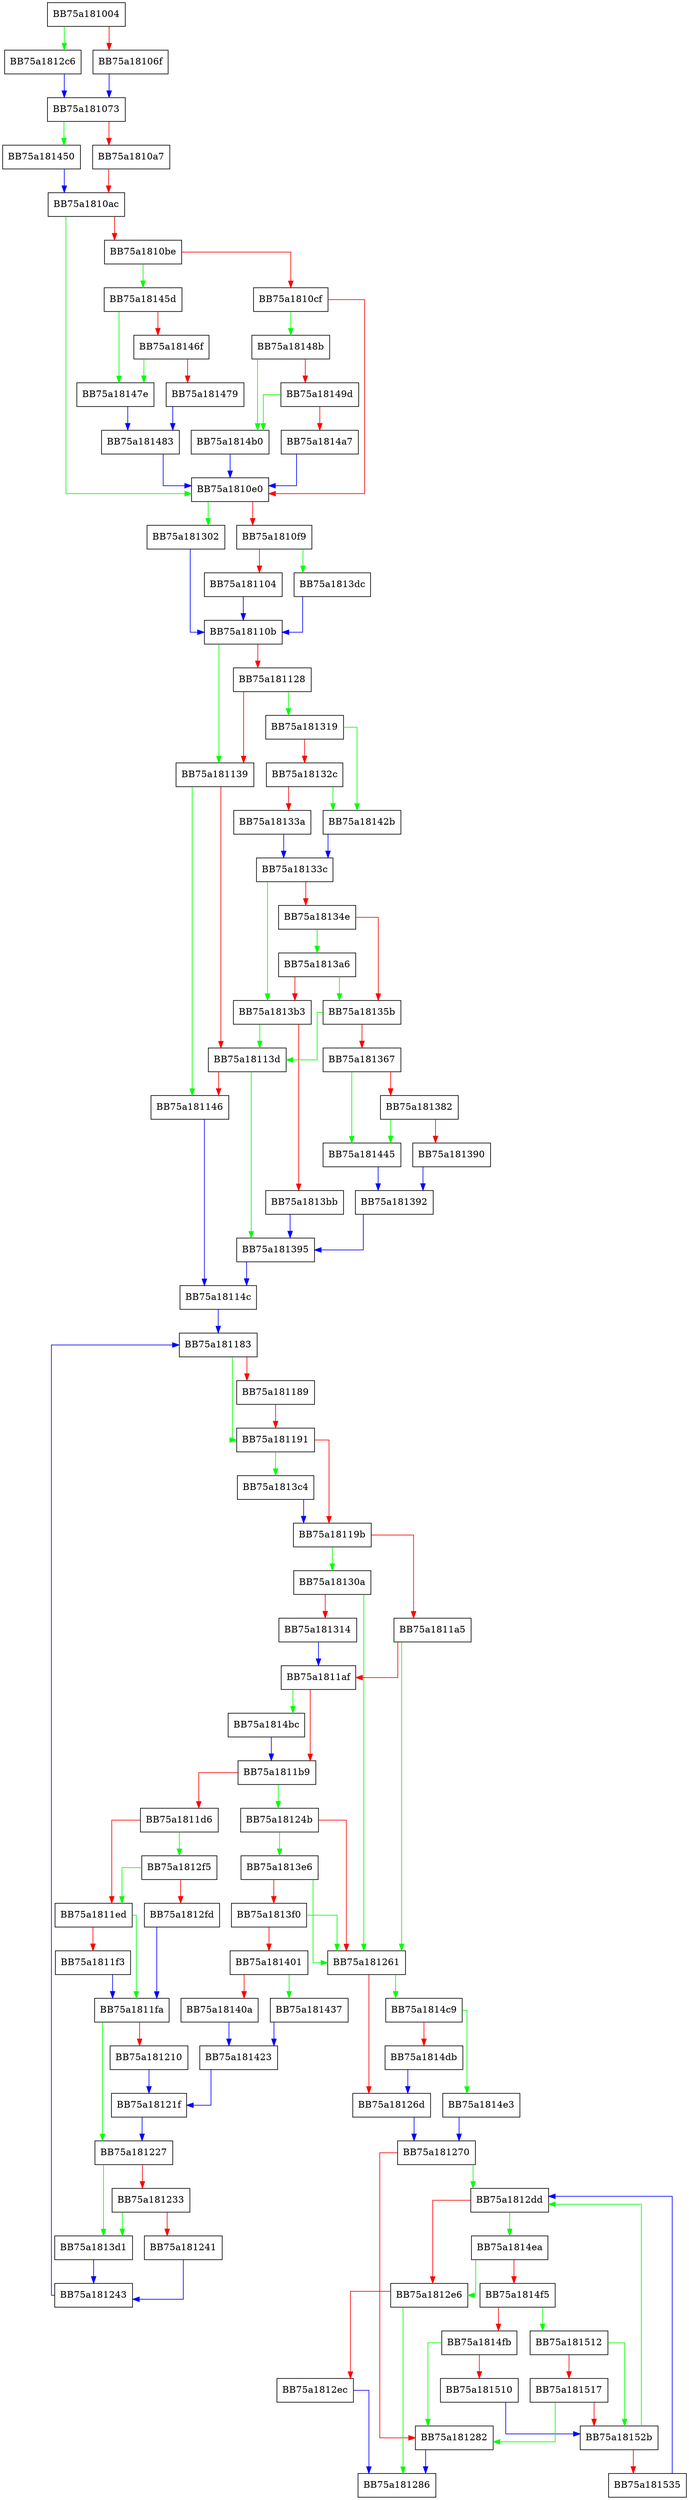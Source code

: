 digraph _Getifld {
  node [shape="box"];
  graph [splines=ortho];
  BB75a181004 -> BB75a1812c6 [color="green"];
  BB75a181004 -> BB75a18106f [color="red"];
  BB75a18106f -> BB75a181073 [color="blue"];
  BB75a181073 -> BB75a181450 [color="green"];
  BB75a181073 -> BB75a1810a7 [color="red"];
  BB75a1810a7 -> BB75a1810ac [color="red"];
  BB75a1810ac -> BB75a1810e0 [color="green"];
  BB75a1810ac -> BB75a1810be [color="red"];
  BB75a1810be -> BB75a18145d [color="green"];
  BB75a1810be -> BB75a1810cf [color="red"];
  BB75a1810cf -> BB75a18148b [color="green"];
  BB75a1810cf -> BB75a1810e0 [color="red"];
  BB75a1810e0 -> BB75a181302 [color="green"];
  BB75a1810e0 -> BB75a1810f9 [color="red"];
  BB75a1810f9 -> BB75a1813dc [color="green"];
  BB75a1810f9 -> BB75a181104 [color="red"];
  BB75a181104 -> BB75a18110b [color="blue"];
  BB75a18110b -> BB75a181139 [color="green"];
  BB75a18110b -> BB75a181128 [color="red"];
  BB75a181128 -> BB75a181319 [color="green"];
  BB75a181128 -> BB75a181139 [color="red"];
  BB75a181139 -> BB75a181146 [color="green"];
  BB75a181139 -> BB75a18113d [color="red"];
  BB75a18113d -> BB75a181395 [color="green"];
  BB75a18113d -> BB75a181146 [color="red"];
  BB75a181146 -> BB75a18114c [color="blue"];
  BB75a18114c -> BB75a181183 [color="blue"];
  BB75a181183 -> BB75a181191 [color="green"];
  BB75a181183 -> BB75a181189 [color="red"];
  BB75a181189 -> BB75a181191 [color="red"];
  BB75a181191 -> BB75a1813c4 [color="green"];
  BB75a181191 -> BB75a18119b [color="red"];
  BB75a18119b -> BB75a18130a [color="green"];
  BB75a18119b -> BB75a1811a5 [color="red"];
  BB75a1811a5 -> BB75a181261 [color="green"];
  BB75a1811a5 -> BB75a1811af [color="red"];
  BB75a1811af -> BB75a1814bc [color="green"];
  BB75a1811af -> BB75a1811b9 [color="red"];
  BB75a1811b9 -> BB75a18124b [color="green"];
  BB75a1811b9 -> BB75a1811d6 [color="red"];
  BB75a1811d6 -> BB75a1812f5 [color="green"];
  BB75a1811d6 -> BB75a1811ed [color="red"];
  BB75a1811ed -> BB75a1811fa [color="green"];
  BB75a1811ed -> BB75a1811f3 [color="red"];
  BB75a1811f3 -> BB75a1811fa [color="blue"];
  BB75a1811fa -> BB75a181227 [color="green"];
  BB75a1811fa -> BB75a181210 [color="red"];
  BB75a181210 -> BB75a18121f [color="blue"];
  BB75a18121f -> BB75a181227 [color="blue"];
  BB75a181227 -> BB75a1813d1 [color="green"];
  BB75a181227 -> BB75a181233 [color="red"];
  BB75a181233 -> BB75a1813d1 [color="green"];
  BB75a181233 -> BB75a181241 [color="red"];
  BB75a181241 -> BB75a181243 [color="blue"];
  BB75a181243 -> BB75a181183 [color="blue"];
  BB75a18124b -> BB75a1813e6 [color="green"];
  BB75a18124b -> BB75a181261 [color="red"];
  BB75a181261 -> BB75a1814c9 [color="green"];
  BB75a181261 -> BB75a18126d [color="red"];
  BB75a18126d -> BB75a181270 [color="blue"];
  BB75a181270 -> BB75a1812dd [color="green"];
  BB75a181270 -> BB75a181282 [color="red"];
  BB75a181282 -> BB75a181286 [color="blue"];
  BB75a1812c6 -> BB75a181073 [color="blue"];
  BB75a1812dd -> BB75a1814ea [color="green"];
  BB75a1812dd -> BB75a1812e6 [color="red"];
  BB75a1812e6 -> BB75a181286 [color="green"];
  BB75a1812e6 -> BB75a1812ec [color="red"];
  BB75a1812ec -> BB75a181286 [color="blue"];
  BB75a1812f5 -> BB75a1811ed [color="green"];
  BB75a1812f5 -> BB75a1812fd [color="red"];
  BB75a1812fd -> BB75a1811fa [color="blue"];
  BB75a181302 -> BB75a18110b [color="blue"];
  BB75a18130a -> BB75a181261 [color="green"];
  BB75a18130a -> BB75a181314 [color="red"];
  BB75a181314 -> BB75a1811af [color="blue"];
  BB75a181319 -> BB75a18142b [color="green"];
  BB75a181319 -> BB75a18132c [color="red"];
  BB75a18132c -> BB75a18142b [color="green"];
  BB75a18132c -> BB75a18133a [color="red"];
  BB75a18133a -> BB75a18133c [color="blue"];
  BB75a18133c -> BB75a1813b3 [color="green"];
  BB75a18133c -> BB75a18134e [color="red"];
  BB75a18134e -> BB75a1813a6 [color="green"];
  BB75a18134e -> BB75a18135b [color="red"];
  BB75a18135b -> BB75a18113d [color="green"];
  BB75a18135b -> BB75a181367 [color="red"];
  BB75a181367 -> BB75a181445 [color="green"];
  BB75a181367 -> BB75a181382 [color="red"];
  BB75a181382 -> BB75a181445 [color="green"];
  BB75a181382 -> BB75a181390 [color="red"];
  BB75a181390 -> BB75a181392 [color="blue"];
  BB75a181392 -> BB75a181395 [color="blue"];
  BB75a181395 -> BB75a18114c [color="blue"];
  BB75a1813a6 -> BB75a18135b [color="green"];
  BB75a1813a6 -> BB75a1813b3 [color="red"];
  BB75a1813b3 -> BB75a18113d [color="green"];
  BB75a1813b3 -> BB75a1813bb [color="red"];
  BB75a1813bb -> BB75a181395 [color="blue"];
  BB75a1813c4 -> BB75a18119b [color="blue"];
  BB75a1813d1 -> BB75a181243 [color="blue"];
  BB75a1813dc -> BB75a18110b [color="blue"];
  BB75a1813e6 -> BB75a181261 [color="green"];
  BB75a1813e6 -> BB75a1813f0 [color="red"];
  BB75a1813f0 -> BB75a181261 [color="green"];
  BB75a1813f0 -> BB75a181401 [color="red"];
  BB75a181401 -> BB75a181437 [color="green"];
  BB75a181401 -> BB75a18140a [color="red"];
  BB75a18140a -> BB75a181423 [color="blue"];
  BB75a181423 -> BB75a18121f [color="blue"];
  BB75a18142b -> BB75a18133c [color="blue"];
  BB75a181437 -> BB75a181423 [color="blue"];
  BB75a181445 -> BB75a181392 [color="blue"];
  BB75a181450 -> BB75a1810ac [color="blue"];
  BB75a18145d -> BB75a18147e [color="green"];
  BB75a18145d -> BB75a18146f [color="red"];
  BB75a18146f -> BB75a18147e [color="green"];
  BB75a18146f -> BB75a181479 [color="red"];
  BB75a181479 -> BB75a181483 [color="blue"];
  BB75a18147e -> BB75a181483 [color="blue"];
  BB75a181483 -> BB75a1810e0 [color="blue"];
  BB75a18148b -> BB75a1814b0 [color="green"];
  BB75a18148b -> BB75a18149d [color="red"];
  BB75a18149d -> BB75a1814b0 [color="green"];
  BB75a18149d -> BB75a1814a7 [color="red"];
  BB75a1814a7 -> BB75a1810e0 [color="blue"];
  BB75a1814b0 -> BB75a1810e0 [color="blue"];
  BB75a1814bc -> BB75a1811b9 [color="blue"];
  BB75a1814c9 -> BB75a1814e3 [color="green"];
  BB75a1814c9 -> BB75a1814db [color="red"];
  BB75a1814db -> BB75a18126d [color="blue"];
  BB75a1814e3 -> BB75a181270 [color="blue"];
  BB75a1814ea -> BB75a1812e6 [color="green"];
  BB75a1814ea -> BB75a1814f5 [color="red"];
  BB75a1814f5 -> BB75a181512 [color="green"];
  BB75a1814f5 -> BB75a1814fb [color="red"];
  BB75a1814fb -> BB75a181282 [color="green"];
  BB75a1814fb -> BB75a181510 [color="red"];
  BB75a181510 -> BB75a18152b [color="blue"];
  BB75a181512 -> BB75a18152b [color="green"];
  BB75a181512 -> BB75a181517 [color="red"];
  BB75a181517 -> BB75a181282 [color="green"];
  BB75a181517 -> BB75a18152b [color="red"];
  BB75a18152b -> BB75a1812dd [color="green"];
  BB75a18152b -> BB75a181535 [color="red"];
  BB75a181535 -> BB75a1812dd [color="blue"];
}